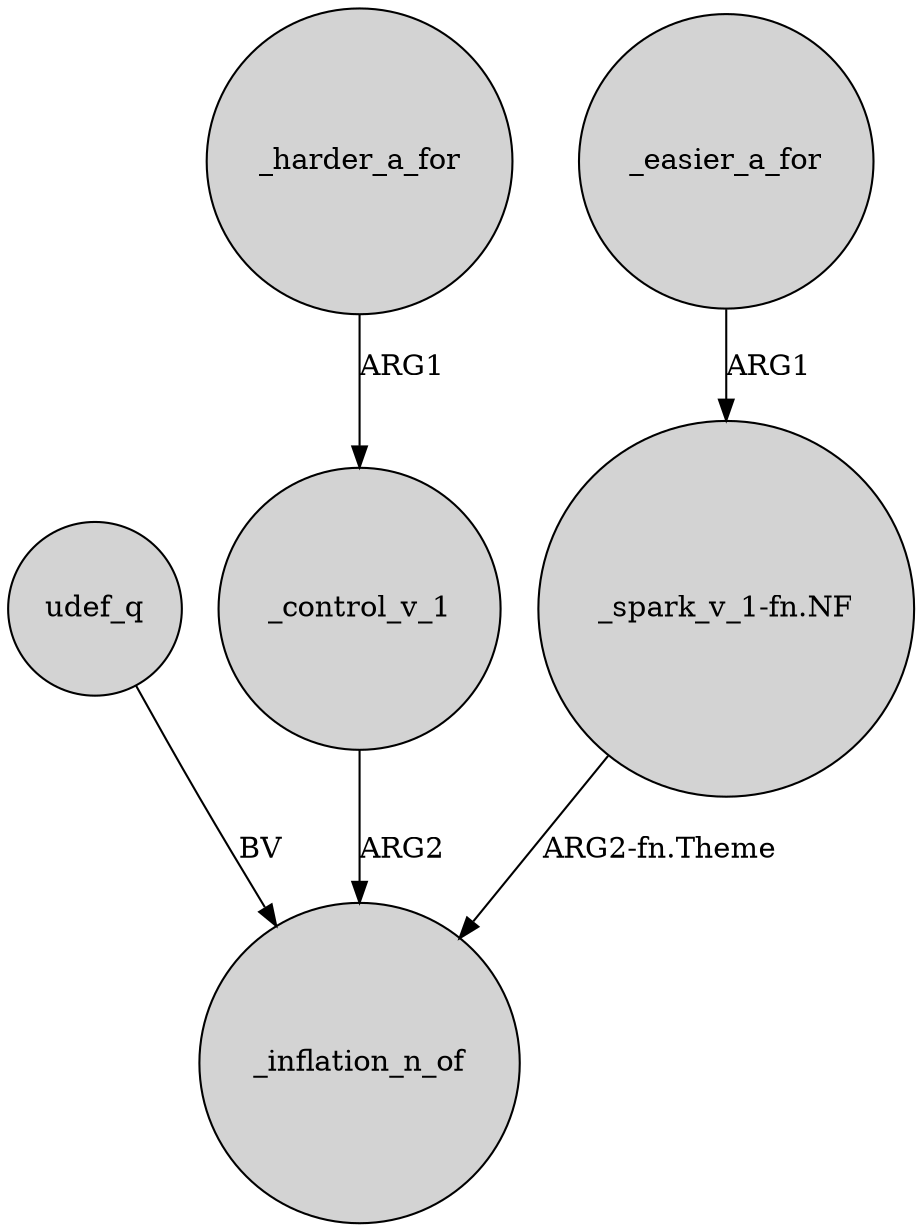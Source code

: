 digraph {
	node [shape=circle style=filled]
	"_spark_v_1-fn.NF" -> _inflation_n_of [label="ARG2-fn.Theme"]
	_easier_a_for -> "_spark_v_1-fn.NF" [label=ARG1]
	udef_q -> _inflation_n_of [label=BV]
	_control_v_1 -> _inflation_n_of [label=ARG2]
	_harder_a_for -> _control_v_1 [label=ARG1]
}
